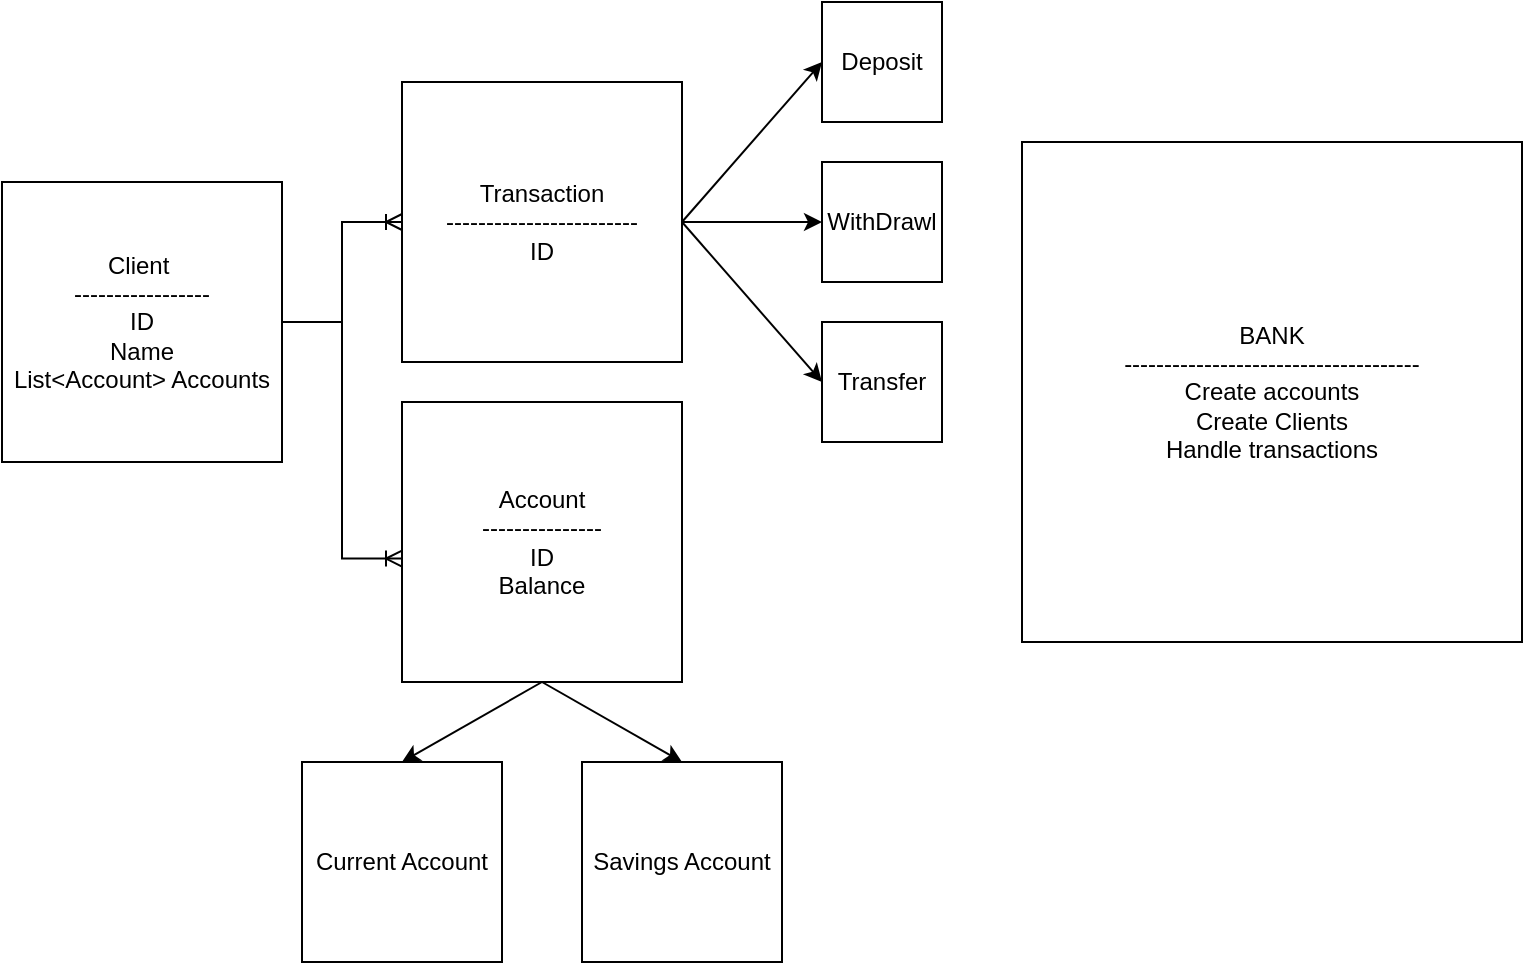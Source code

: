 <mxfile version="22.1.22" type="embed">
  <diagram name="Page-1" id="oqj8GodcAs0_U5yOsJUG">
    <mxGraphModel dx="1107" dy="752" grid="1" gridSize="10" guides="1" tooltips="1" connect="1" arrows="1" fold="1" page="1" pageScale="1" pageWidth="850" pageHeight="1100" background="#FFFFFF" math="0" shadow="0">
      <root>
        <mxCell id="0" />
        <mxCell id="1" parent="0" />
        <mxCell id="p8UUwe1CLydeXeaeeKRA-1" value="Client&amp;nbsp;&lt;br&gt;-----------------&lt;br&gt;ID&lt;br&gt;Name&lt;br&gt;List&amp;lt;Account&amp;gt; Accounts" style="whiteSpace=wrap;html=1;aspect=fixed;" parent="1" vertex="1">
          <mxGeometry x="70" y="310" width="140" height="140" as="geometry" />
        </mxCell>
        <mxCell id="p8UUwe1CLydeXeaeeKRA-2" value="Account&lt;br&gt;---------------&lt;br&gt;ID&lt;br&gt;Balance&lt;br&gt;" style="whiteSpace=wrap;html=1;aspect=fixed;" parent="1" vertex="1">
          <mxGeometry x="270" y="420" width="140" height="140" as="geometry" />
        </mxCell>
        <mxCell id="p8UUwe1CLydeXeaeeKRA-3" value="" style="endArrow=classic;html=1;rounded=0;exitX=0.5;exitY=1;exitDx=0;exitDy=0;entryX=0.5;entryY=0;entryDx=0;entryDy=0;" parent="1" source="p8UUwe1CLydeXeaeeKRA-2" target="p8UUwe1CLydeXeaeeKRA-5" edge="1">
          <mxGeometry width="50" height="50" relative="1" as="geometry">
            <mxPoint x="360" y="590" as="sourcePoint" />
            <mxPoint x="310" y="570" as="targetPoint" />
          </mxGeometry>
        </mxCell>
        <mxCell id="p8UUwe1CLydeXeaeeKRA-4" value="" style="endArrow=classic;html=1;rounded=0;exitX=0.5;exitY=1;exitDx=0;exitDy=0;entryX=0.5;entryY=0;entryDx=0;entryDy=0;entryPerimeter=0;" parent="1" source="p8UUwe1CLydeXeaeeKRA-2" target="p8UUwe1CLydeXeaeeKRA-6" edge="1">
          <mxGeometry width="50" height="50" relative="1" as="geometry">
            <mxPoint x="395" y="490" as="sourcePoint" />
            <mxPoint x="470" y="570" as="targetPoint" />
          </mxGeometry>
        </mxCell>
        <mxCell id="p8UUwe1CLydeXeaeeKRA-5" value="Current Account" style="whiteSpace=wrap;html=1;aspect=fixed;" parent="1" vertex="1">
          <mxGeometry x="220" y="600" width="100" height="100" as="geometry" />
        </mxCell>
        <mxCell id="p8UUwe1CLydeXeaeeKRA-6" value="Savings Account" style="whiteSpace=wrap;html=1;aspect=fixed;" parent="1" vertex="1">
          <mxGeometry x="360" y="600" width="100" height="100" as="geometry" />
        </mxCell>
        <mxCell id="p8UUwe1CLydeXeaeeKRA-8" value="Transaction&lt;br&gt;------------------------&lt;br&gt;ID" style="whiteSpace=wrap;html=1;aspect=fixed;" parent="1" vertex="1">
          <mxGeometry x="270" y="260" width="140" height="140" as="geometry" />
        </mxCell>
        <mxCell id="p8UUwe1CLydeXeaeeKRA-10" value="BANK&lt;br&gt;-------------------------------------&lt;br&gt;Create accounts&lt;br&gt;Create Clients&lt;br&gt;Handle transactions" style="whiteSpace=wrap;html=1;aspect=fixed;" parent="1" vertex="1">
          <mxGeometry x="580" y="290" width="250" height="250" as="geometry" />
        </mxCell>
        <mxCell id="p8UUwe1CLydeXeaeeKRA-11" value="" style="edgeStyle=entityRelationEdgeStyle;fontSize=12;html=1;endArrow=ERoneToMany;rounded=0;entryX=0;entryY=0.559;entryDx=0;entryDy=0;entryPerimeter=0;exitX=1;exitY=0.5;exitDx=0;exitDy=0;" parent="1" source="p8UUwe1CLydeXeaeeKRA-1" target="p8UUwe1CLydeXeaeeKRA-2" edge="1">
          <mxGeometry width="100" height="100" relative="1" as="geometry">
            <mxPoint x="210" y="410" as="sourcePoint" />
            <mxPoint x="310" y="310" as="targetPoint" />
          </mxGeometry>
        </mxCell>
        <mxCell id="p8UUwe1CLydeXeaeeKRA-12" value="" style="edgeStyle=entityRelationEdgeStyle;fontSize=12;html=1;endArrow=ERoneToMany;rounded=0;entryX=0;entryY=0.5;entryDx=0;entryDy=0;exitX=1;exitY=0.5;exitDx=0;exitDy=0;" parent="1" source="p8UUwe1CLydeXeaeeKRA-1" target="p8UUwe1CLydeXeaeeKRA-8" edge="1">
          <mxGeometry width="100" height="100" relative="1" as="geometry">
            <mxPoint x="210" y="420" as="sourcePoint" />
            <mxPoint x="310" y="320" as="targetPoint" />
            <Array as="points">
              <mxPoint x="240" y="330" />
            </Array>
          </mxGeometry>
        </mxCell>
        <mxCell id="p8UUwe1CLydeXeaeeKRA-13" value="Deposit" style="whiteSpace=wrap;html=1;aspect=fixed;" parent="1" vertex="1">
          <mxGeometry x="480" y="220" width="60" height="60" as="geometry" />
        </mxCell>
        <mxCell id="p8UUwe1CLydeXeaeeKRA-14" value="WithDrawl" style="whiteSpace=wrap;html=1;aspect=fixed;" parent="1" vertex="1">
          <mxGeometry x="480" y="300" width="60" height="60" as="geometry" />
        </mxCell>
        <mxCell id="p8UUwe1CLydeXeaeeKRA-15" value="Transfer" style="whiteSpace=wrap;html=1;aspect=fixed;" parent="1" vertex="1">
          <mxGeometry x="480" y="380" width="60" height="60" as="geometry" />
        </mxCell>
        <mxCell id="p8UUwe1CLydeXeaeeKRA-16" value="" style="endArrow=classic;html=1;rounded=0;exitX=1;exitY=0.5;exitDx=0;exitDy=0;entryX=0;entryY=0.5;entryDx=0;entryDy=0;" parent="1" source="p8UUwe1CLydeXeaeeKRA-8" target="p8UUwe1CLydeXeaeeKRA-13" edge="1">
          <mxGeometry width="50" height="50" relative="1" as="geometry">
            <mxPoint x="410" y="330" as="sourcePoint" />
            <mxPoint x="480" y="370" as="targetPoint" />
          </mxGeometry>
        </mxCell>
        <mxCell id="p8UUwe1CLydeXeaeeKRA-17" value="" style="endArrow=classic;html=1;rounded=0;exitX=1;exitY=0.5;exitDx=0;exitDy=0;entryX=0;entryY=0.5;entryDx=0;entryDy=0;" parent="1" source="p8UUwe1CLydeXeaeeKRA-8" target="p8UUwe1CLydeXeaeeKRA-14" edge="1">
          <mxGeometry width="50" height="50" relative="1" as="geometry">
            <mxPoint x="410" y="330" as="sourcePoint" />
            <mxPoint x="480" y="370" as="targetPoint" />
          </mxGeometry>
        </mxCell>
        <mxCell id="p8UUwe1CLydeXeaeeKRA-18" value="" style="endArrow=classic;html=1;rounded=0;exitX=1;exitY=0.5;exitDx=0;exitDy=0;entryX=0;entryY=0.5;entryDx=0;entryDy=0;" parent="1" source="p8UUwe1CLydeXeaeeKRA-8" target="p8UUwe1CLydeXeaeeKRA-15" edge="1">
          <mxGeometry width="50" height="50" relative="1" as="geometry">
            <mxPoint x="425" y="350" as="sourcePoint" />
            <mxPoint x="495" y="390" as="targetPoint" />
          </mxGeometry>
        </mxCell>
      </root>
    </mxGraphModel>
  </diagram>
</mxfile>
